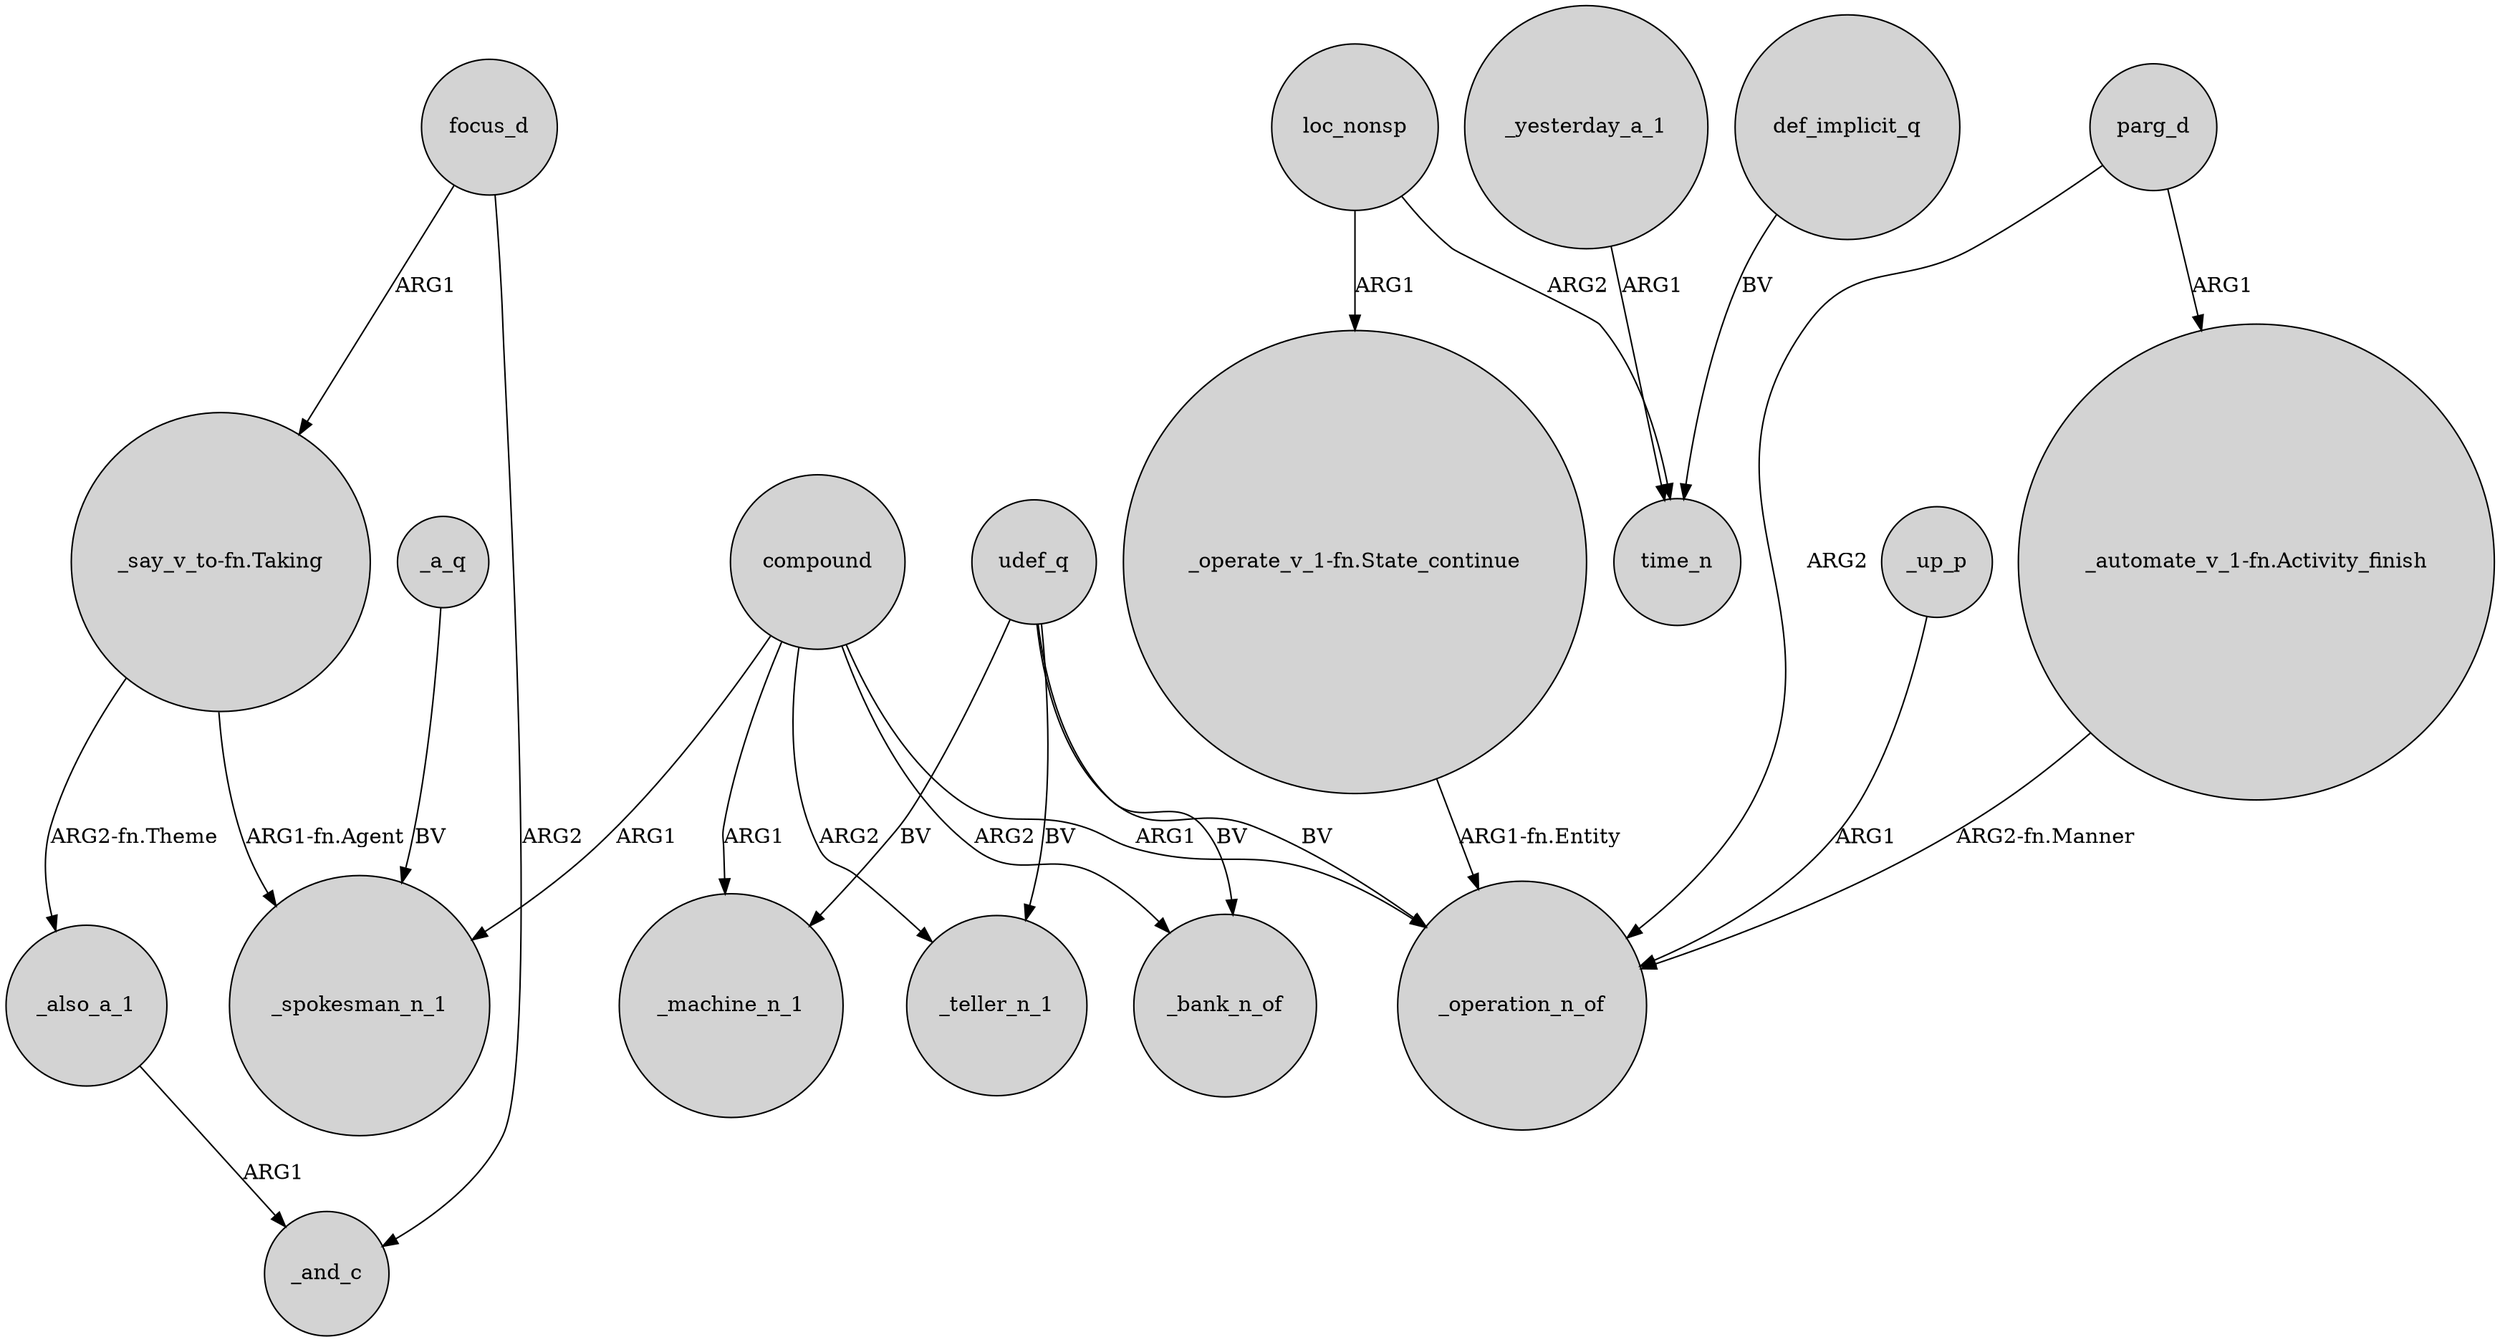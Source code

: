 digraph {
	node [shape=circle style=filled]
	compound -> _spokesman_n_1 [label=ARG1]
	"_automate_v_1-fn.Activity_finish" -> _operation_n_of [label="ARG2-fn.Manner"]
	compound -> _machine_n_1 [label=ARG1]
	focus_d -> "_say_v_to-fn.Taking" [label=ARG1]
	compound -> _teller_n_1 [label=ARG2]
	udef_q -> _bank_n_of [label=BV]
	_yesterday_a_1 -> time_n [label=ARG1]
	"_say_v_to-fn.Taking" -> _spokesman_n_1 [label="ARG1-fn.Agent"]
	compound -> _operation_n_of [label=ARG1]
	compound -> _bank_n_of [label=ARG2]
	loc_nonsp -> "_operate_v_1-fn.State_continue" [label=ARG1]
	_also_a_1 -> _and_c [label=ARG1]
	udef_q -> _machine_n_1 [label=BV]
	udef_q -> _operation_n_of [label=BV]
	"_operate_v_1-fn.State_continue" -> _operation_n_of [label="ARG1-fn.Entity"]
	parg_d -> "_automate_v_1-fn.Activity_finish" [label=ARG1]
	loc_nonsp -> time_n [label=ARG2]
	udef_q -> _teller_n_1 [label=BV]
	parg_d -> _operation_n_of [label=ARG2]
	_a_q -> _spokesman_n_1 [label=BV]
	"_say_v_to-fn.Taking" -> _also_a_1 [label="ARG2-fn.Theme"]
	def_implicit_q -> time_n [label=BV]
	_up_p -> _operation_n_of [label=ARG1]
	focus_d -> _and_c [label=ARG2]
}
